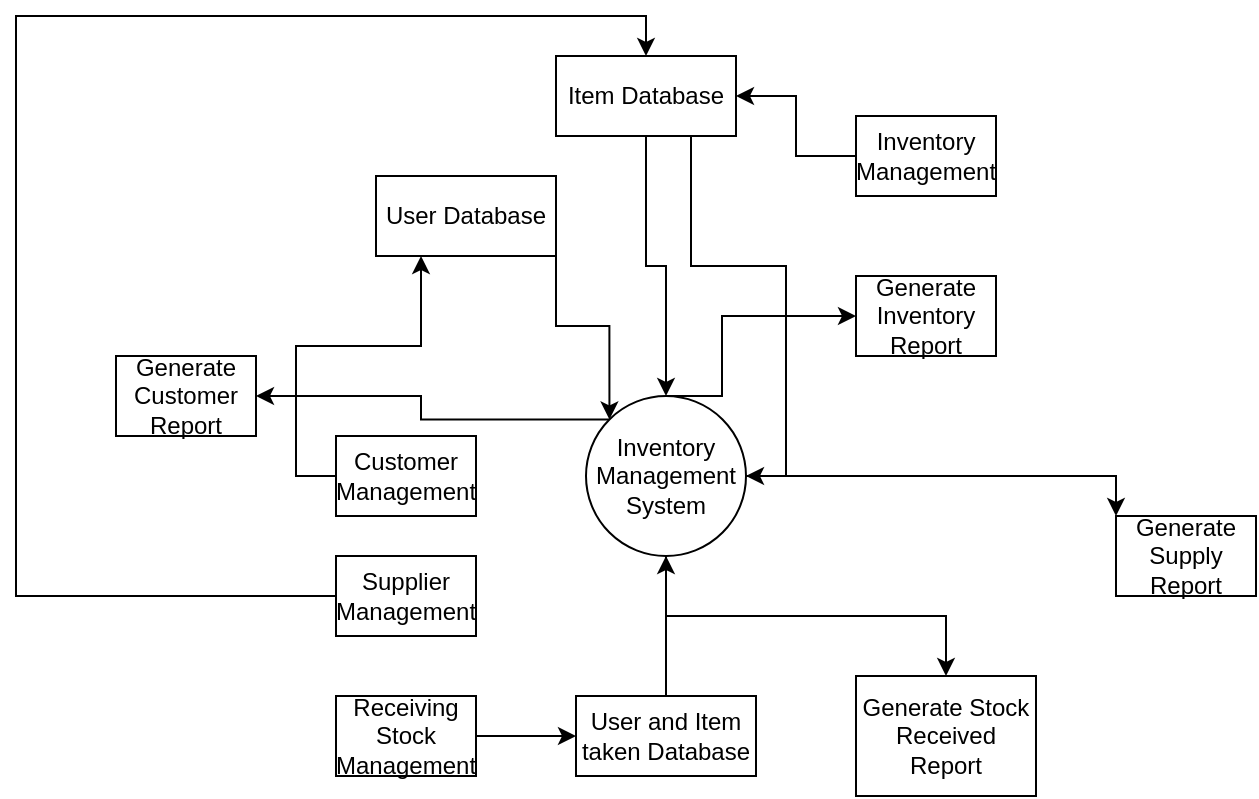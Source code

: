 <mxfile version="20.8.5" type="device"><diagram id="Kxlp2VUvKzuDfpunekP1" name="Page-1"><mxGraphModel dx="955" dy="534" grid="1" gridSize="10" guides="1" tooltips="1" connect="1" arrows="1" fold="1" page="1" pageScale="1" pageWidth="850" pageHeight="1100" math="0" shadow="0"><root><mxCell id="0"/><mxCell id="1" parent="0"/><mxCell id="Sm85FQk6-S7lKTSQqRy2-14" style="edgeStyle=orthogonalEdgeStyle;rounded=0;orthogonalLoop=1;jettySize=auto;html=1;exitX=0.5;exitY=0;exitDx=0;exitDy=0;entryX=0;entryY=0.5;entryDx=0;entryDy=0;" edge="1" parent="1" source="Sm85FQk6-S7lKTSQqRy2-1" target="Sm85FQk6-S7lKTSQqRy2-8"><mxGeometry relative="1" as="geometry"><Array as="points"><mxPoint x="453" y="260"/><mxPoint x="453" y="220"/></Array></mxGeometry></mxCell><mxCell id="Sm85FQk6-S7lKTSQqRy2-31" style="edgeStyle=orthogonalEdgeStyle;rounded=0;orthogonalLoop=1;jettySize=auto;html=1;exitX=0;exitY=0;exitDx=0;exitDy=0;" edge="1" parent="1" source="Sm85FQk6-S7lKTSQqRy2-1" target="Sm85FQk6-S7lKTSQqRy2-10"><mxGeometry relative="1" as="geometry"/></mxCell><mxCell id="Sm85FQk6-S7lKTSQqRy2-34" style="edgeStyle=orthogonalEdgeStyle;rounded=0;orthogonalLoop=1;jettySize=auto;html=1;exitX=1;exitY=0.5;exitDx=0;exitDy=0;entryX=0;entryY=0;entryDx=0;entryDy=0;" edge="1" parent="1" source="Sm85FQk6-S7lKTSQqRy2-1" target="Sm85FQk6-S7lKTSQqRy2-11"><mxGeometry relative="1" as="geometry"/></mxCell><mxCell id="Sm85FQk6-S7lKTSQqRy2-37" style="edgeStyle=orthogonalEdgeStyle;rounded=0;orthogonalLoop=1;jettySize=auto;html=1;exitX=0.5;exitY=1;exitDx=0;exitDy=0;" edge="1" parent="1" source="Sm85FQk6-S7lKTSQqRy2-1" target="Sm85FQk6-S7lKTSQqRy2-12"><mxGeometry relative="1" as="geometry"/></mxCell><mxCell id="Sm85FQk6-S7lKTSQqRy2-1" value="Inventory Management System" style="ellipse;whiteSpace=wrap;html=1;aspect=fixed;" vertex="1" parent="1"><mxGeometry x="385" y="260" width="80" height="80" as="geometry"/></mxCell><mxCell id="Sm85FQk6-S7lKTSQqRy2-28" style="edgeStyle=orthogonalEdgeStyle;rounded=0;orthogonalLoop=1;jettySize=auto;html=1;exitX=0;exitY=0.5;exitDx=0;exitDy=0;entryX=0.25;entryY=1;entryDx=0;entryDy=0;" edge="1" parent="1" source="Sm85FQk6-S7lKTSQqRy2-4" target="Sm85FQk6-S7lKTSQqRy2-21"><mxGeometry relative="1" as="geometry"/></mxCell><mxCell id="Sm85FQk6-S7lKTSQqRy2-4" value="Customer Management" style="rounded=0;whiteSpace=wrap;html=1;" vertex="1" parent="1"><mxGeometry x="260" y="280" width="70" height="40" as="geometry"/></mxCell><mxCell id="Sm85FQk6-S7lKTSQqRy2-32" style="edgeStyle=orthogonalEdgeStyle;rounded=0;orthogonalLoop=1;jettySize=auto;html=1;exitX=0;exitY=0.5;exitDx=0;exitDy=0;entryX=0.5;entryY=0;entryDx=0;entryDy=0;" edge="1" parent="1" source="Sm85FQk6-S7lKTSQqRy2-6" target="Sm85FQk6-S7lKTSQqRy2-24"><mxGeometry relative="1" as="geometry"><Array as="points"><mxPoint x="100" y="360"/><mxPoint x="100" y="70"/><mxPoint x="415" y="70"/></Array></mxGeometry></mxCell><mxCell id="Sm85FQk6-S7lKTSQqRy2-6" value="Supplier Management" style="rounded=0;whiteSpace=wrap;html=1;" vertex="1" parent="1"><mxGeometry x="260" y="340" width="70" height="40" as="geometry"/></mxCell><mxCell id="Sm85FQk6-S7lKTSQqRy2-35" style="edgeStyle=orthogonalEdgeStyle;rounded=0;orthogonalLoop=1;jettySize=auto;html=1;exitX=1;exitY=0.5;exitDx=0;exitDy=0;entryX=0;entryY=0.5;entryDx=0;entryDy=0;" edge="1" parent="1" source="Sm85FQk6-S7lKTSQqRy2-7" target="Sm85FQk6-S7lKTSQqRy2-23"><mxGeometry relative="1" as="geometry"/></mxCell><mxCell id="Sm85FQk6-S7lKTSQqRy2-7" value="Receiving Stock Management" style="rounded=0;whiteSpace=wrap;html=1;" vertex="1" parent="1"><mxGeometry x="260" y="410" width="70" height="40" as="geometry"/></mxCell><mxCell id="Sm85FQk6-S7lKTSQqRy2-8" value="Generate Inventory Report" style="rounded=0;whiteSpace=wrap;html=1;" vertex="1" parent="1"><mxGeometry x="520" y="200" width="70" height="40" as="geometry"/></mxCell><mxCell id="Sm85FQk6-S7lKTSQqRy2-10" value="Generate Customer Report" style="rounded=0;whiteSpace=wrap;html=1;" vertex="1" parent="1"><mxGeometry x="150" y="240" width="70" height="40" as="geometry"/></mxCell><mxCell id="Sm85FQk6-S7lKTSQqRy2-11" value="Generate Supply Report" style="rounded=0;whiteSpace=wrap;html=1;" vertex="1" parent="1"><mxGeometry x="650" y="320" width="70" height="40" as="geometry"/></mxCell><mxCell id="Sm85FQk6-S7lKTSQqRy2-12" value="Generate Stock Received Report" style="rounded=0;whiteSpace=wrap;html=1;" vertex="1" parent="1"><mxGeometry x="520" y="400" width="90" height="60" as="geometry"/></mxCell><mxCell id="Sm85FQk6-S7lKTSQqRy2-30" style="edgeStyle=orthogonalEdgeStyle;rounded=0;orthogonalLoop=1;jettySize=auto;html=1;exitX=1;exitY=1;exitDx=0;exitDy=0;entryX=0;entryY=0;entryDx=0;entryDy=0;" edge="1" parent="1" source="Sm85FQk6-S7lKTSQqRy2-21" target="Sm85FQk6-S7lKTSQqRy2-1"><mxGeometry relative="1" as="geometry"/></mxCell><mxCell id="Sm85FQk6-S7lKTSQqRy2-21" value="User Database" style="rounded=0;whiteSpace=wrap;html=1;" vertex="1" parent="1"><mxGeometry x="280" y="150" width="90" height="40" as="geometry"/></mxCell><mxCell id="Sm85FQk6-S7lKTSQqRy2-36" style="edgeStyle=orthogonalEdgeStyle;rounded=0;orthogonalLoop=1;jettySize=auto;html=1;exitX=0.5;exitY=0;exitDx=0;exitDy=0;entryX=0.5;entryY=1;entryDx=0;entryDy=0;" edge="1" parent="1" source="Sm85FQk6-S7lKTSQqRy2-23" target="Sm85FQk6-S7lKTSQqRy2-1"><mxGeometry relative="1" as="geometry"/></mxCell><mxCell id="Sm85FQk6-S7lKTSQqRy2-23" value="User and Item taken Database" style="rounded=0;whiteSpace=wrap;html=1;" vertex="1" parent="1"><mxGeometry x="380" y="410" width="90" height="40" as="geometry"/></mxCell><mxCell id="Sm85FQk6-S7lKTSQqRy2-26" style="edgeStyle=orthogonalEdgeStyle;rounded=0;orthogonalLoop=1;jettySize=auto;html=1;exitX=0.5;exitY=1;exitDx=0;exitDy=0;" edge="1" parent="1" source="Sm85FQk6-S7lKTSQqRy2-24" target="Sm85FQk6-S7lKTSQqRy2-1"><mxGeometry relative="1" as="geometry"/></mxCell><mxCell id="Sm85FQk6-S7lKTSQqRy2-33" style="edgeStyle=orthogonalEdgeStyle;rounded=0;orthogonalLoop=1;jettySize=auto;html=1;exitX=0.75;exitY=1;exitDx=0;exitDy=0;entryX=1;entryY=0.5;entryDx=0;entryDy=0;" edge="1" parent="1" source="Sm85FQk6-S7lKTSQqRy2-24" target="Sm85FQk6-S7lKTSQqRy2-1"><mxGeometry relative="1" as="geometry"/></mxCell><mxCell id="Sm85FQk6-S7lKTSQqRy2-24" value="Item Database" style="rounded=0;whiteSpace=wrap;html=1;" vertex="1" parent="1"><mxGeometry x="370" y="90" width="90" height="40" as="geometry"/></mxCell><mxCell id="Sm85FQk6-S7lKTSQqRy2-41" style="edgeStyle=orthogonalEdgeStyle;rounded=0;orthogonalLoop=1;jettySize=auto;html=1;exitX=0;exitY=0.5;exitDx=0;exitDy=0;entryX=1;entryY=0.5;entryDx=0;entryDy=0;" edge="1" parent="1" source="Sm85FQk6-S7lKTSQqRy2-39" target="Sm85FQk6-S7lKTSQqRy2-24"><mxGeometry relative="1" as="geometry"/></mxCell><mxCell id="Sm85FQk6-S7lKTSQqRy2-39" value="Inventory Management" style="rounded=0;whiteSpace=wrap;html=1;" vertex="1" parent="1"><mxGeometry x="520" y="120" width="70" height="40" as="geometry"/></mxCell></root></mxGraphModel></diagram></mxfile>